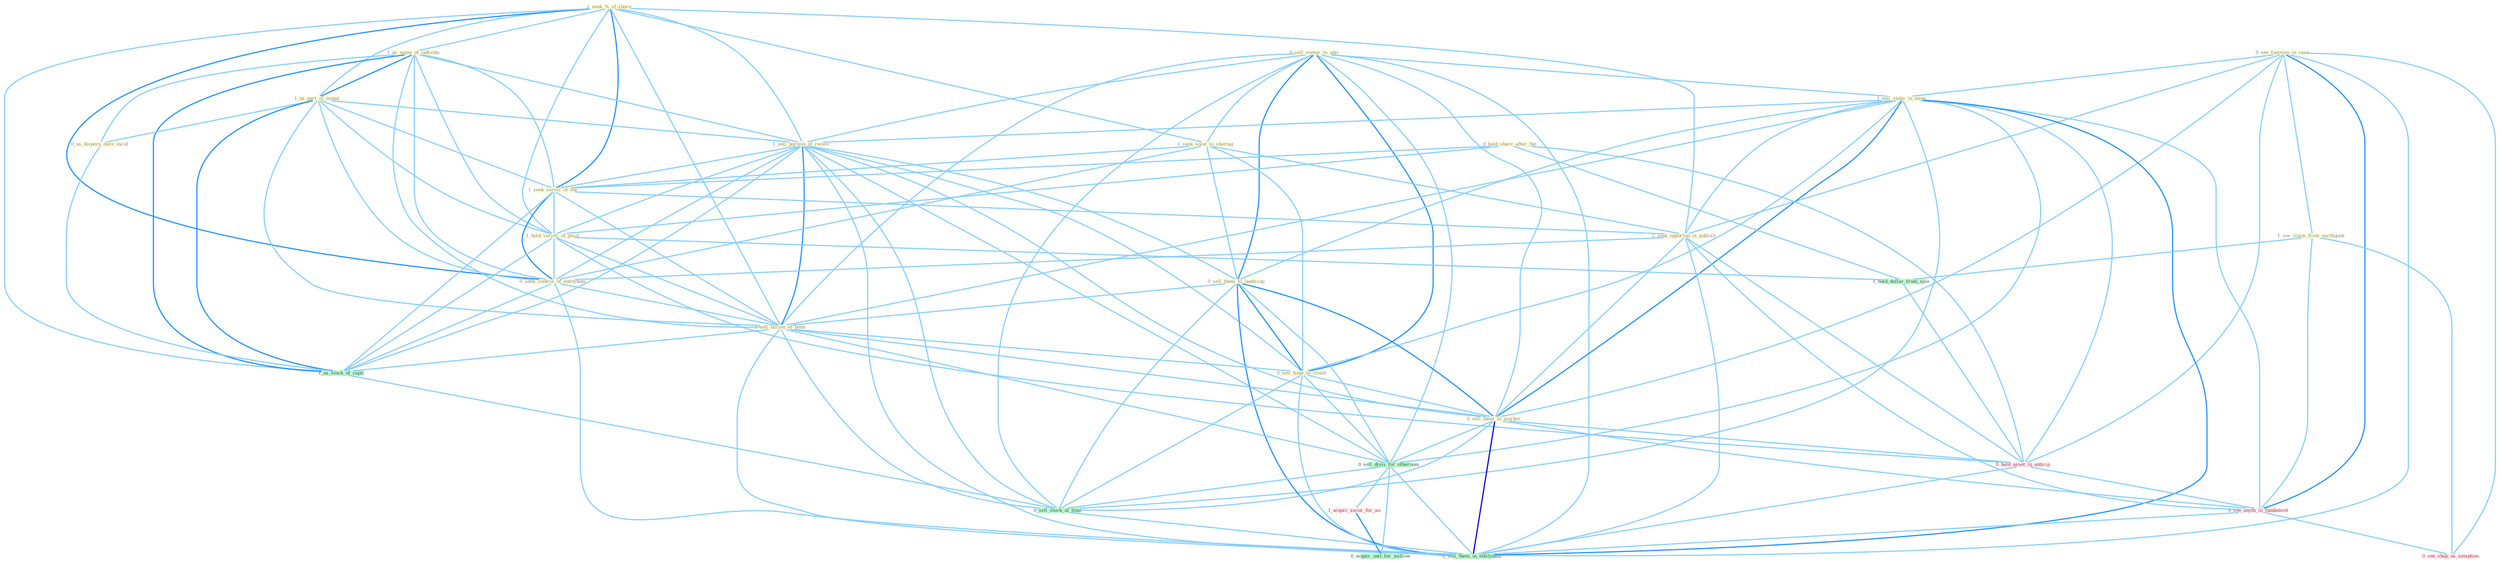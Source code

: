 Graph G{ 
    node
    [shape=polygon,style=filled,width=.5,height=.06,color="#BDFCC9",fixedsize=true,fontsize=4,
    fontcolor="#2f4f4f"];
    {node
    [color="#ffffe0", fontcolor="#8b7d6b"] "1_seek_%_of_share " "0_sell_ventur_to_unit " "0_see_function_in_case " "1_us_name_of_individu " "1_sell_stake_in_mine " "1_us_part_of_monei " "1_sell_portion_of_receiv " "1_seek_solut_to_shortag " "1_see_claim_from_earthquak " "0_hold_share_after_the " "1_seek_servic_of_the " "1_seek_opportun_in_publish " "0_sell_them_to_landscap " "1_hold_varieti_of_posit " "0_seek_control_of_entitynam " "1_sell_billion_of_bond " "0_sell_time_to_client " "0_us_dispers_dure_incid " "0_sell_them_in_market "}
{node [color="#fff0f5", fontcolor="#b22222"] "1_acquir_secur_for_an " "0_hold_asset_in_anticip " "0_see_anyth_in_fundament " "0_see_shop_as_symptom "}
edge [color="#B0E2FF"];

	"1_seek_%_of_share " -- "1_us_name_of_individu " [w="1", color="#87cefa" ];
	"1_seek_%_of_share " -- "1_us_part_of_monei " [w="1", color="#87cefa" ];
	"1_seek_%_of_share " -- "1_sell_portion_of_receiv " [w="1", color="#87cefa" ];
	"1_seek_%_of_share " -- "1_seek_solut_to_shortag " [w="1", color="#87cefa" ];
	"1_seek_%_of_share " -- "1_seek_servic_of_the " [w="2", color="#1e90ff" , len=0.8];
	"1_seek_%_of_share " -- "1_seek_opportun_in_publish " [w="1", color="#87cefa" ];
	"1_seek_%_of_share " -- "1_hold_varieti_of_posit " [w="1", color="#87cefa" ];
	"1_seek_%_of_share " -- "0_seek_control_of_entitynam " [w="2", color="#1e90ff" , len=0.8];
	"1_seek_%_of_share " -- "1_sell_billion_of_bond " [w="1", color="#87cefa" ];
	"1_seek_%_of_share " -- "1_us_stock_of_capit " [w="1", color="#87cefa" ];
	"0_sell_ventur_to_unit " -- "1_sell_stake_in_mine " [w="1", color="#87cefa" ];
	"0_sell_ventur_to_unit " -- "1_sell_portion_of_receiv " [w="1", color="#87cefa" ];
	"0_sell_ventur_to_unit " -- "1_seek_solut_to_shortag " [w="1", color="#87cefa" ];
	"0_sell_ventur_to_unit " -- "0_sell_them_to_landscap " [w="2", color="#1e90ff" , len=0.8];
	"0_sell_ventur_to_unit " -- "1_sell_billion_of_bond " [w="1", color="#87cefa" ];
	"0_sell_ventur_to_unit " -- "0_sell_time_to_client " [w="2", color="#1e90ff" , len=0.8];
	"0_sell_ventur_to_unit " -- "0_sell_them_in_market " [w="1", color="#87cefa" ];
	"0_sell_ventur_to_unit " -- "0_sell_divis_for_othernum " [w="1", color="#87cefa" ];
	"0_sell_ventur_to_unit " -- "0_sell_stock_at_time " [w="1", color="#87cefa" ];
	"0_sell_ventur_to_unit " -- "0_sell_them_in_entitynam " [w="1", color="#87cefa" ];
	"0_see_function_in_case " -- "1_sell_stake_in_mine " [w="1", color="#87cefa" ];
	"0_see_function_in_case " -- "1_see_claim_from_earthquak " [w="1", color="#87cefa" ];
	"0_see_function_in_case " -- "1_seek_opportun_in_publish " [w="1", color="#87cefa" ];
	"0_see_function_in_case " -- "0_sell_them_in_market " [w="1", color="#87cefa" ];
	"0_see_function_in_case " -- "0_hold_asset_in_anticip " [w="1", color="#87cefa" ];
	"0_see_function_in_case " -- "0_see_anyth_in_fundament " [w="2", color="#1e90ff" , len=0.8];
	"0_see_function_in_case " -- "0_see_shop_as_symptom " [w="1", color="#87cefa" ];
	"0_see_function_in_case " -- "0_sell_them_in_entitynam " [w="1", color="#87cefa" ];
	"1_us_name_of_individu " -- "1_us_part_of_monei " [w="2", color="#1e90ff" , len=0.8];
	"1_us_name_of_individu " -- "1_sell_portion_of_receiv " [w="1", color="#87cefa" ];
	"1_us_name_of_individu " -- "1_seek_servic_of_the " [w="1", color="#87cefa" ];
	"1_us_name_of_individu " -- "1_hold_varieti_of_posit " [w="1", color="#87cefa" ];
	"1_us_name_of_individu " -- "0_seek_control_of_entitynam " [w="1", color="#87cefa" ];
	"1_us_name_of_individu " -- "1_sell_billion_of_bond " [w="1", color="#87cefa" ];
	"1_us_name_of_individu " -- "0_us_dispers_dure_incid " [w="1", color="#87cefa" ];
	"1_us_name_of_individu " -- "1_us_stock_of_capit " [w="2", color="#1e90ff" , len=0.8];
	"1_sell_stake_in_mine " -- "1_sell_portion_of_receiv " [w="1", color="#87cefa" ];
	"1_sell_stake_in_mine " -- "1_seek_opportun_in_publish " [w="1", color="#87cefa" ];
	"1_sell_stake_in_mine " -- "0_sell_them_to_landscap " [w="1", color="#87cefa" ];
	"1_sell_stake_in_mine " -- "1_sell_billion_of_bond " [w="1", color="#87cefa" ];
	"1_sell_stake_in_mine " -- "0_sell_time_to_client " [w="1", color="#87cefa" ];
	"1_sell_stake_in_mine " -- "0_sell_them_in_market " [w="2", color="#1e90ff" , len=0.8];
	"1_sell_stake_in_mine " -- "0_sell_divis_for_othernum " [w="1", color="#87cefa" ];
	"1_sell_stake_in_mine " -- "0_hold_asset_in_anticip " [w="1", color="#87cefa" ];
	"1_sell_stake_in_mine " -- "0_sell_stock_at_time " [w="1", color="#87cefa" ];
	"1_sell_stake_in_mine " -- "0_see_anyth_in_fundament " [w="1", color="#87cefa" ];
	"1_sell_stake_in_mine " -- "0_sell_them_in_entitynam " [w="2", color="#1e90ff" , len=0.8];
	"1_us_part_of_monei " -- "1_sell_portion_of_receiv " [w="1", color="#87cefa" ];
	"1_us_part_of_monei " -- "1_seek_servic_of_the " [w="1", color="#87cefa" ];
	"1_us_part_of_monei " -- "1_hold_varieti_of_posit " [w="1", color="#87cefa" ];
	"1_us_part_of_monei " -- "0_seek_control_of_entitynam " [w="1", color="#87cefa" ];
	"1_us_part_of_monei " -- "1_sell_billion_of_bond " [w="1", color="#87cefa" ];
	"1_us_part_of_monei " -- "0_us_dispers_dure_incid " [w="1", color="#87cefa" ];
	"1_us_part_of_monei " -- "1_us_stock_of_capit " [w="2", color="#1e90ff" , len=0.8];
	"1_sell_portion_of_receiv " -- "1_seek_servic_of_the " [w="1", color="#87cefa" ];
	"1_sell_portion_of_receiv " -- "0_sell_them_to_landscap " [w="1", color="#87cefa" ];
	"1_sell_portion_of_receiv " -- "1_hold_varieti_of_posit " [w="1", color="#87cefa" ];
	"1_sell_portion_of_receiv " -- "0_seek_control_of_entitynam " [w="1", color="#87cefa" ];
	"1_sell_portion_of_receiv " -- "1_sell_billion_of_bond " [w="2", color="#1e90ff" , len=0.8];
	"1_sell_portion_of_receiv " -- "0_sell_time_to_client " [w="1", color="#87cefa" ];
	"1_sell_portion_of_receiv " -- "0_sell_them_in_market " [w="1", color="#87cefa" ];
	"1_sell_portion_of_receiv " -- "0_sell_divis_for_othernum " [w="1", color="#87cefa" ];
	"1_sell_portion_of_receiv " -- "1_us_stock_of_capit " [w="1", color="#87cefa" ];
	"1_sell_portion_of_receiv " -- "0_sell_stock_at_time " [w="1", color="#87cefa" ];
	"1_sell_portion_of_receiv " -- "0_sell_them_in_entitynam " [w="1", color="#87cefa" ];
	"1_seek_solut_to_shortag " -- "1_seek_servic_of_the " [w="1", color="#87cefa" ];
	"1_seek_solut_to_shortag " -- "1_seek_opportun_in_publish " [w="1", color="#87cefa" ];
	"1_seek_solut_to_shortag " -- "0_sell_them_to_landscap " [w="1", color="#87cefa" ];
	"1_seek_solut_to_shortag " -- "0_seek_control_of_entitynam " [w="1", color="#87cefa" ];
	"1_seek_solut_to_shortag " -- "0_sell_time_to_client " [w="1", color="#87cefa" ];
	"1_see_claim_from_earthquak " -- "1_hold_dollar_from_sale " [w="1", color="#87cefa" ];
	"1_see_claim_from_earthquak " -- "0_see_anyth_in_fundament " [w="1", color="#87cefa" ];
	"1_see_claim_from_earthquak " -- "0_see_shop_as_symptom " [w="1", color="#87cefa" ];
	"0_hold_share_after_the " -- "1_seek_servic_of_the " [w="1", color="#87cefa" ];
	"0_hold_share_after_the " -- "1_hold_varieti_of_posit " [w="1", color="#87cefa" ];
	"0_hold_share_after_the " -- "1_hold_dollar_from_sale " [w="1", color="#87cefa" ];
	"0_hold_share_after_the " -- "0_hold_asset_in_anticip " [w="1", color="#87cefa" ];
	"1_seek_servic_of_the " -- "1_seek_opportun_in_publish " [w="1", color="#87cefa" ];
	"1_seek_servic_of_the " -- "1_hold_varieti_of_posit " [w="1", color="#87cefa" ];
	"1_seek_servic_of_the " -- "0_seek_control_of_entitynam " [w="2", color="#1e90ff" , len=0.8];
	"1_seek_servic_of_the " -- "1_sell_billion_of_bond " [w="1", color="#87cefa" ];
	"1_seek_servic_of_the " -- "1_us_stock_of_capit " [w="1", color="#87cefa" ];
	"1_seek_opportun_in_publish " -- "0_seek_control_of_entitynam " [w="1", color="#87cefa" ];
	"1_seek_opportun_in_publish " -- "0_sell_them_in_market " [w="1", color="#87cefa" ];
	"1_seek_opportun_in_publish " -- "0_hold_asset_in_anticip " [w="1", color="#87cefa" ];
	"1_seek_opportun_in_publish " -- "0_see_anyth_in_fundament " [w="1", color="#87cefa" ];
	"1_seek_opportun_in_publish " -- "0_sell_them_in_entitynam " [w="1", color="#87cefa" ];
	"0_sell_them_to_landscap " -- "1_sell_billion_of_bond " [w="1", color="#87cefa" ];
	"0_sell_them_to_landscap " -- "0_sell_time_to_client " [w="2", color="#1e90ff" , len=0.8];
	"0_sell_them_to_landscap " -- "0_sell_them_in_market " [w="2", color="#1e90ff" , len=0.8];
	"0_sell_them_to_landscap " -- "0_sell_divis_for_othernum " [w="1", color="#87cefa" ];
	"0_sell_them_to_landscap " -- "0_sell_stock_at_time " [w="1", color="#87cefa" ];
	"0_sell_them_to_landscap " -- "0_sell_them_in_entitynam " [w="2", color="#1e90ff" , len=0.8];
	"1_hold_varieti_of_posit " -- "0_seek_control_of_entitynam " [w="1", color="#87cefa" ];
	"1_hold_varieti_of_posit " -- "1_sell_billion_of_bond " [w="1", color="#87cefa" ];
	"1_hold_varieti_of_posit " -- "1_us_stock_of_capit " [w="1", color="#87cefa" ];
	"1_hold_varieti_of_posit " -- "1_hold_dollar_from_sale " [w="1", color="#87cefa" ];
	"1_hold_varieti_of_posit " -- "0_hold_asset_in_anticip " [w="1", color="#87cefa" ];
	"0_seek_control_of_entitynam " -- "1_sell_billion_of_bond " [w="1", color="#87cefa" ];
	"0_seek_control_of_entitynam " -- "1_us_stock_of_capit " [w="1", color="#87cefa" ];
	"0_seek_control_of_entitynam " -- "0_sell_them_in_entitynam " [w="1", color="#87cefa" ];
	"1_sell_billion_of_bond " -- "0_sell_time_to_client " [w="1", color="#87cefa" ];
	"1_sell_billion_of_bond " -- "0_sell_them_in_market " [w="1", color="#87cefa" ];
	"1_sell_billion_of_bond " -- "0_sell_divis_for_othernum " [w="1", color="#87cefa" ];
	"1_sell_billion_of_bond " -- "1_us_stock_of_capit " [w="1", color="#87cefa" ];
	"1_sell_billion_of_bond " -- "0_sell_stock_at_time " [w="1", color="#87cefa" ];
	"1_sell_billion_of_bond " -- "0_sell_them_in_entitynam " [w="1", color="#87cefa" ];
	"0_sell_time_to_client " -- "0_sell_them_in_market " [w="1", color="#87cefa" ];
	"0_sell_time_to_client " -- "0_sell_divis_for_othernum " [w="1", color="#87cefa" ];
	"0_sell_time_to_client " -- "0_sell_stock_at_time " [w="1", color="#87cefa" ];
	"0_sell_time_to_client " -- "0_sell_them_in_entitynam " [w="1", color="#87cefa" ];
	"0_us_dispers_dure_incid " -- "1_us_stock_of_capit " [w="1", color="#87cefa" ];
	"0_sell_them_in_market " -- "0_sell_divis_for_othernum " [w="1", color="#87cefa" ];
	"0_sell_them_in_market " -- "0_hold_asset_in_anticip " [w="1", color="#87cefa" ];
	"0_sell_them_in_market " -- "0_sell_stock_at_time " [w="1", color="#87cefa" ];
	"0_sell_them_in_market " -- "0_see_anyth_in_fundament " [w="1", color="#87cefa" ];
	"0_sell_them_in_market " -- "0_sell_them_in_entitynam " [w="3", color="#0000cd" , len=0.6];
	"0_sell_divis_for_othernum " -- "1_acquir_secur_for_an " [w="1", color="#87cefa" ];
	"0_sell_divis_for_othernum " -- "0_sell_stock_at_time " [w="1", color="#87cefa" ];
	"0_sell_divis_for_othernum " -- "0_acquir_unit_for_million " [w="1", color="#87cefa" ];
	"0_sell_divis_for_othernum " -- "0_sell_them_in_entitynam " [w="1", color="#87cefa" ];
	"1_acquir_secur_for_an " -- "0_acquir_unit_for_million " [w="2", color="#1e90ff" , len=0.8];
	"1_us_stock_of_capit " -- "0_sell_stock_at_time " [w="1", color="#87cefa" ];
	"1_hold_dollar_from_sale " -- "0_hold_asset_in_anticip " [w="1", color="#87cefa" ];
	"0_hold_asset_in_anticip " -- "0_see_anyth_in_fundament " [w="1", color="#87cefa" ];
	"0_hold_asset_in_anticip " -- "0_sell_them_in_entitynam " [w="1", color="#87cefa" ];
	"0_sell_stock_at_time " -- "0_sell_them_in_entitynam " [w="1", color="#87cefa" ];
	"0_see_anyth_in_fundament " -- "0_see_shop_as_symptom " [w="1", color="#87cefa" ];
	"0_see_anyth_in_fundament " -- "0_sell_them_in_entitynam " [w="1", color="#87cefa" ];
}